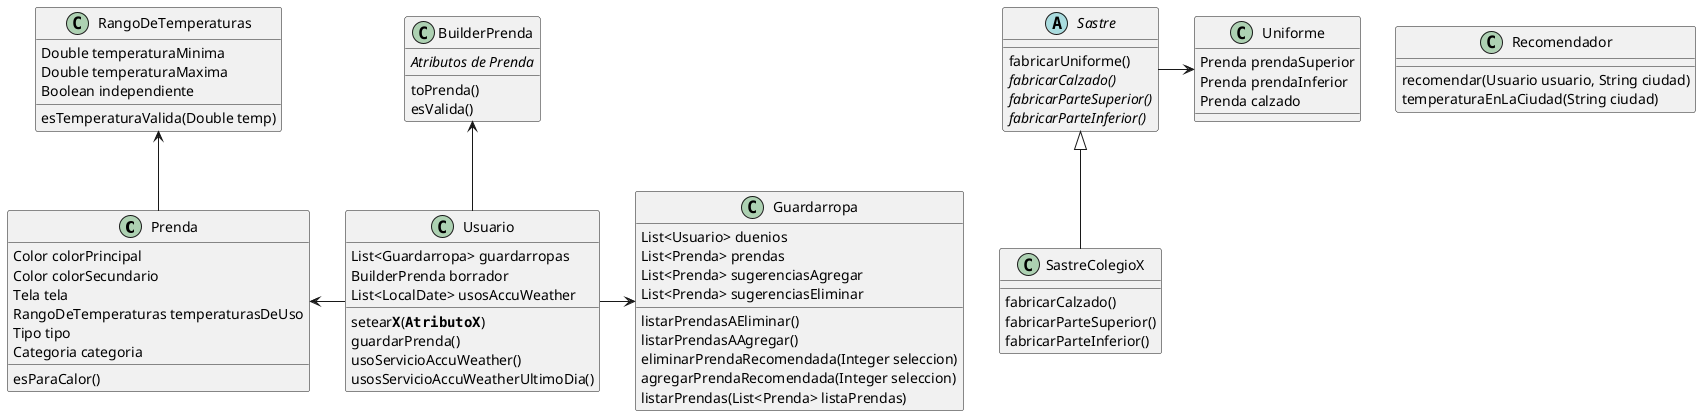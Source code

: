 @startuml
'https://plantuml.com/class-diagram

class Prenda{
Color colorPrincipal
Color colorSecundario
Tela tela
RangoDeTemperaturas temperaturasDeUso
Tipo tipo
Categoria categoria
esParaCalor()
}

class Usuario{
List<Guardarropa> guardarropas
BuilderPrenda borrador
List<LocalDate> usosAccuWeather
setear**""X""**(**""AtributoX""**)
guardarPrenda()
usoServicioAccuWeather()
usosServicioAccuWeatherUltimoDia()
}

class Recomendador{
recomendar(Usuario usuario, String ciudad)
temperaturaEnLaCiudad(String ciudad)
}

abstract class Sastre{
fabricarUniforme()
//fabricarCalzado()//
//fabricarParteSuperior()//
//fabricarParteInferior()//
}

class SastreColegioX{
fabricarCalzado()
fabricarParteSuperior()
fabricarParteInferior()
}

class Uniforme{
Prenda prendaSuperior
Prenda prendaInferior
Prenda calzado
}

class BuilderPrenda{
//Atributos de Prenda//
toPrenda()
esValida()
}

class RangoDeTemperaturas{
Double temperaturaMinima
Double temperaturaMaxima
Boolean independiente
esTemperaturaValida(Double temp)
}

class Guardarropa{
  List<Usuario> duenios
  List<Prenda> prendas
  List<Prenda> sugerenciasAgregar
  List<Prenda> sugerenciasEliminar
  listarPrendasAEliminar()
  listarPrendasAAgregar()
  eliminarPrendaRecomendada(Integer seleccion)
  agregarPrendaRecomendada(Integer seleccion)
  listarPrendas(List<Prenda> listaPrendas)
}

SastreColegioX-u-|>Sastre
Sastre->Uniforme
Usuario-u->BuilderPrenda
Usuario-l->Prenda
Prenda-u->RangoDeTemperaturas
Usuario->Guardarropa


@enduml